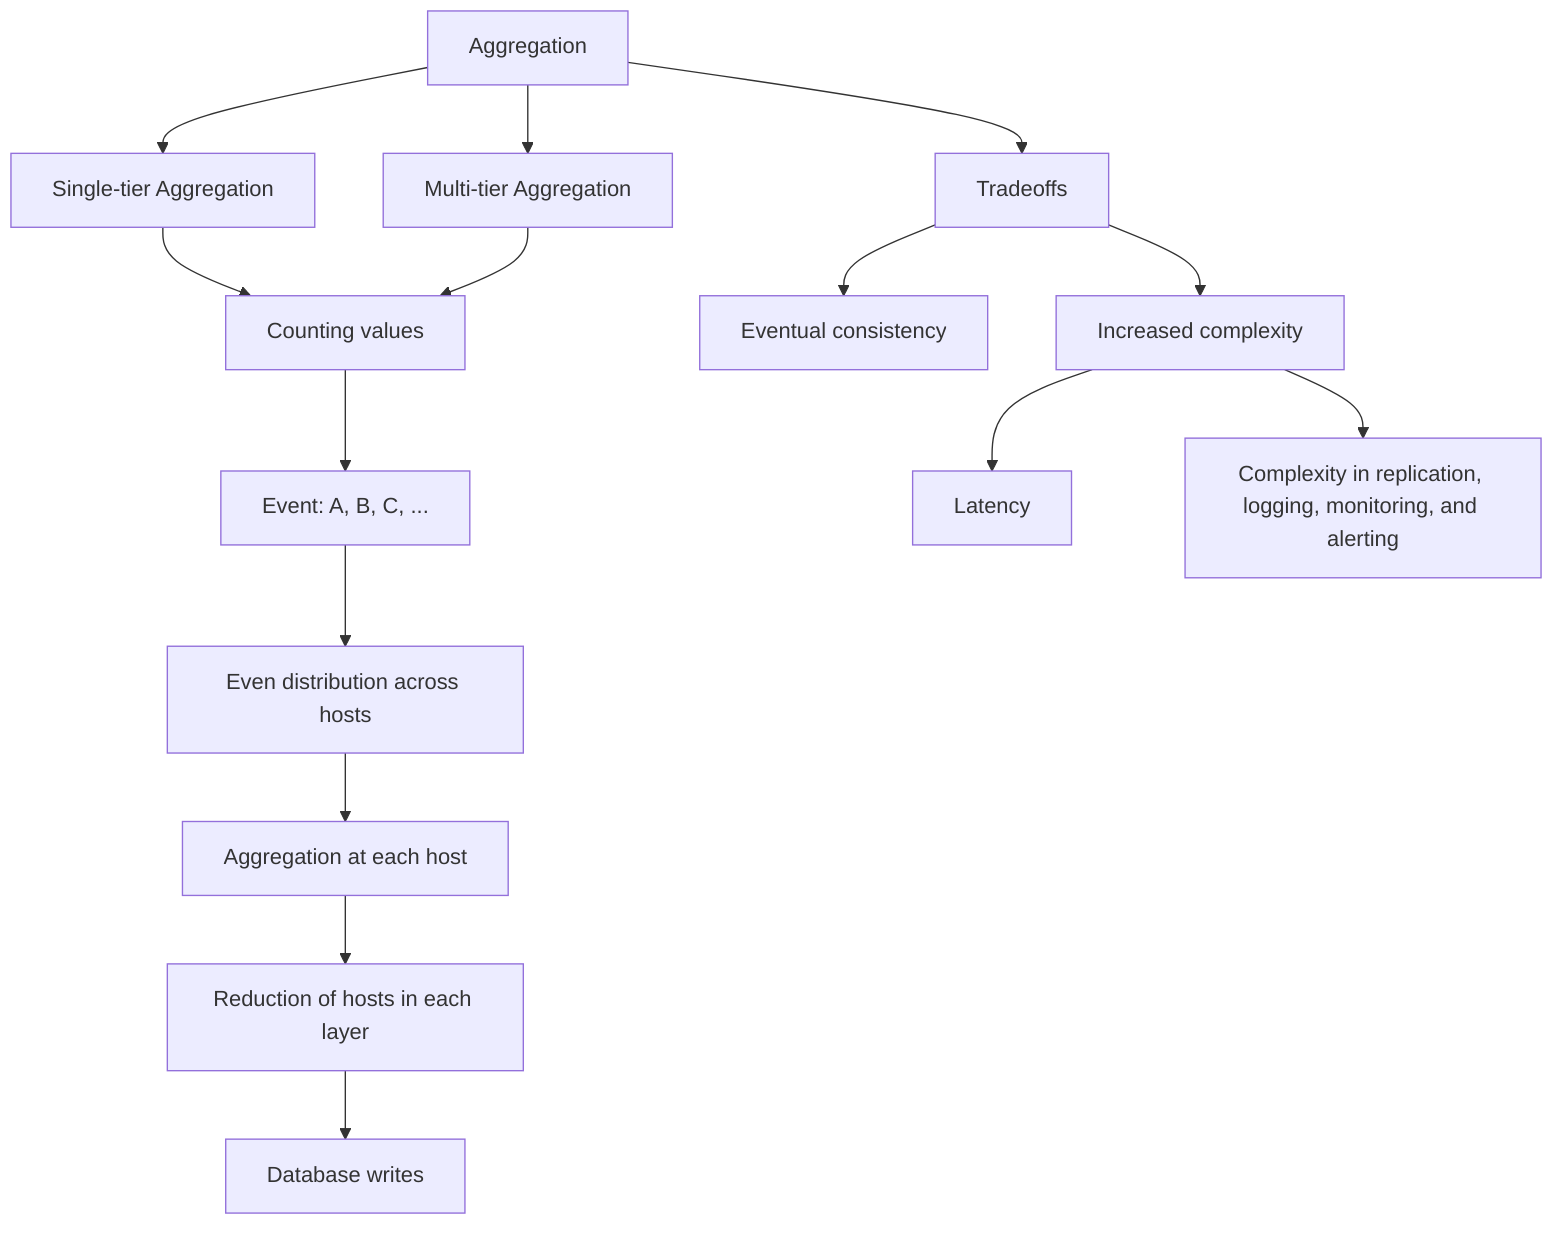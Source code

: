 graph TD
    A[Aggregation] --> B[Single-tier Aggregation]
    A --> C[Multi-tier Aggregation]
    B --> D[Counting values]
    C --> D

    D --> E[Event: A, B, C, ...]
    E --> F[Even distribution across hosts]
    F --> G[Aggregation at each host]
    G --> H[Reduction of hosts in each layer]
    H --> I[Database writes]

    A --> J[Tradeoffs]
    J --> K[Eventual consistency]
    J --> L[Increased complexity]
    L --> M[Latency]
    L --> N[Complexity in replication, logging, monitoring, and alerting]